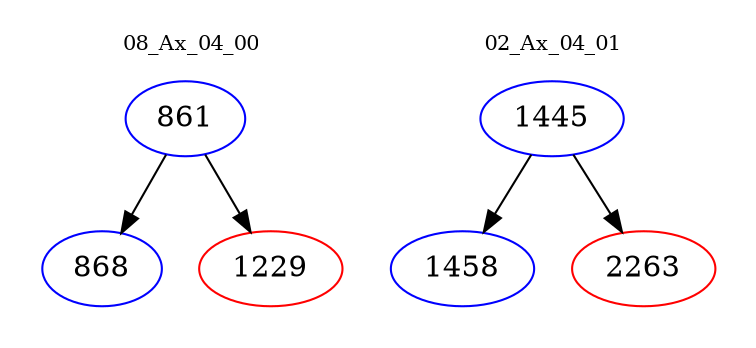 digraph{
subgraph cluster_0 {
color = white
label = "08_Ax_04_00";
fontsize=10;
T0_861 [label="861", color="blue"]
T0_861 -> T0_868 [color="black"]
T0_868 [label="868", color="blue"]
T0_861 -> T0_1229 [color="black"]
T0_1229 [label="1229", color="red"]
}
subgraph cluster_1 {
color = white
label = "02_Ax_04_01";
fontsize=10;
T1_1445 [label="1445", color="blue"]
T1_1445 -> T1_1458 [color="black"]
T1_1458 [label="1458", color="blue"]
T1_1445 -> T1_2263 [color="black"]
T1_2263 [label="2263", color="red"]
}
}
